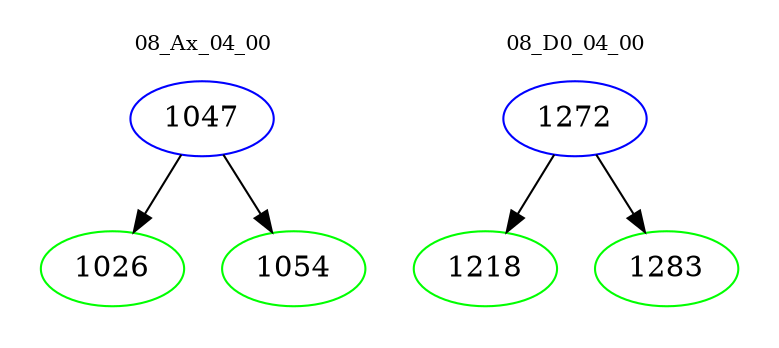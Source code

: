 digraph{
subgraph cluster_0 {
color = white
label = "08_Ax_04_00";
fontsize=10;
T0_1047 [label="1047", color="blue"]
T0_1047 -> T0_1026 [color="black"]
T0_1026 [label="1026", color="green"]
T0_1047 -> T0_1054 [color="black"]
T0_1054 [label="1054", color="green"]
}
subgraph cluster_1 {
color = white
label = "08_D0_04_00";
fontsize=10;
T1_1272 [label="1272", color="blue"]
T1_1272 -> T1_1218 [color="black"]
T1_1218 [label="1218", color="green"]
T1_1272 -> T1_1283 [color="black"]
T1_1283 [label="1283", color="green"]
}
}
